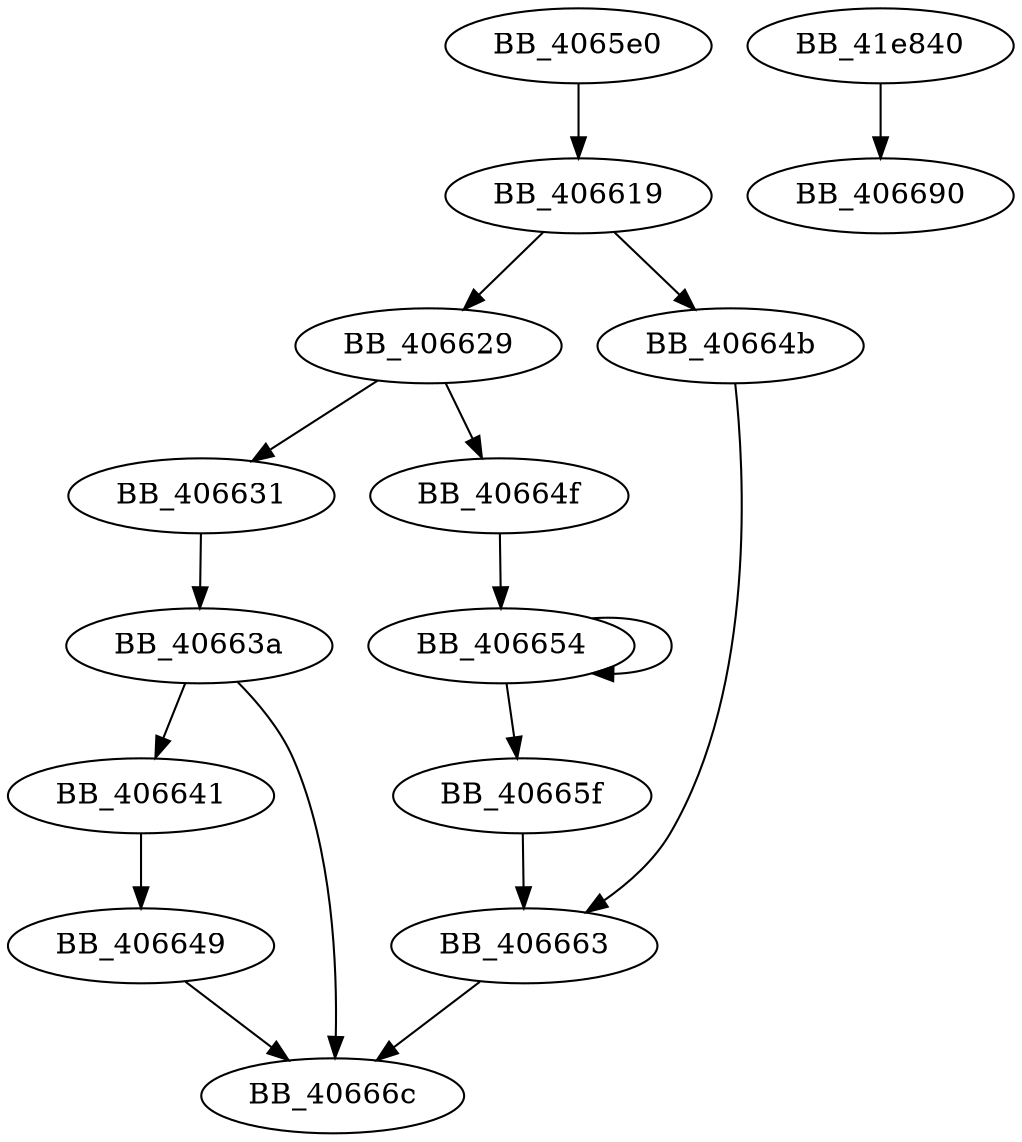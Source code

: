 DiGraph sub_4065E0{
BB_4065e0->BB_406619
BB_406619->BB_406629
BB_406619->BB_40664b
BB_406629->BB_406631
BB_406629->BB_40664f
BB_406631->BB_40663a
BB_40663a->BB_406641
BB_40663a->BB_40666c
BB_406641->BB_406649
BB_406649->BB_40666c
BB_40664b->BB_406663
BB_40664f->BB_406654
BB_406654->BB_406654
BB_406654->BB_40665f
BB_40665f->BB_406663
BB_406663->BB_40666c
BB_41e840->BB_406690
}

